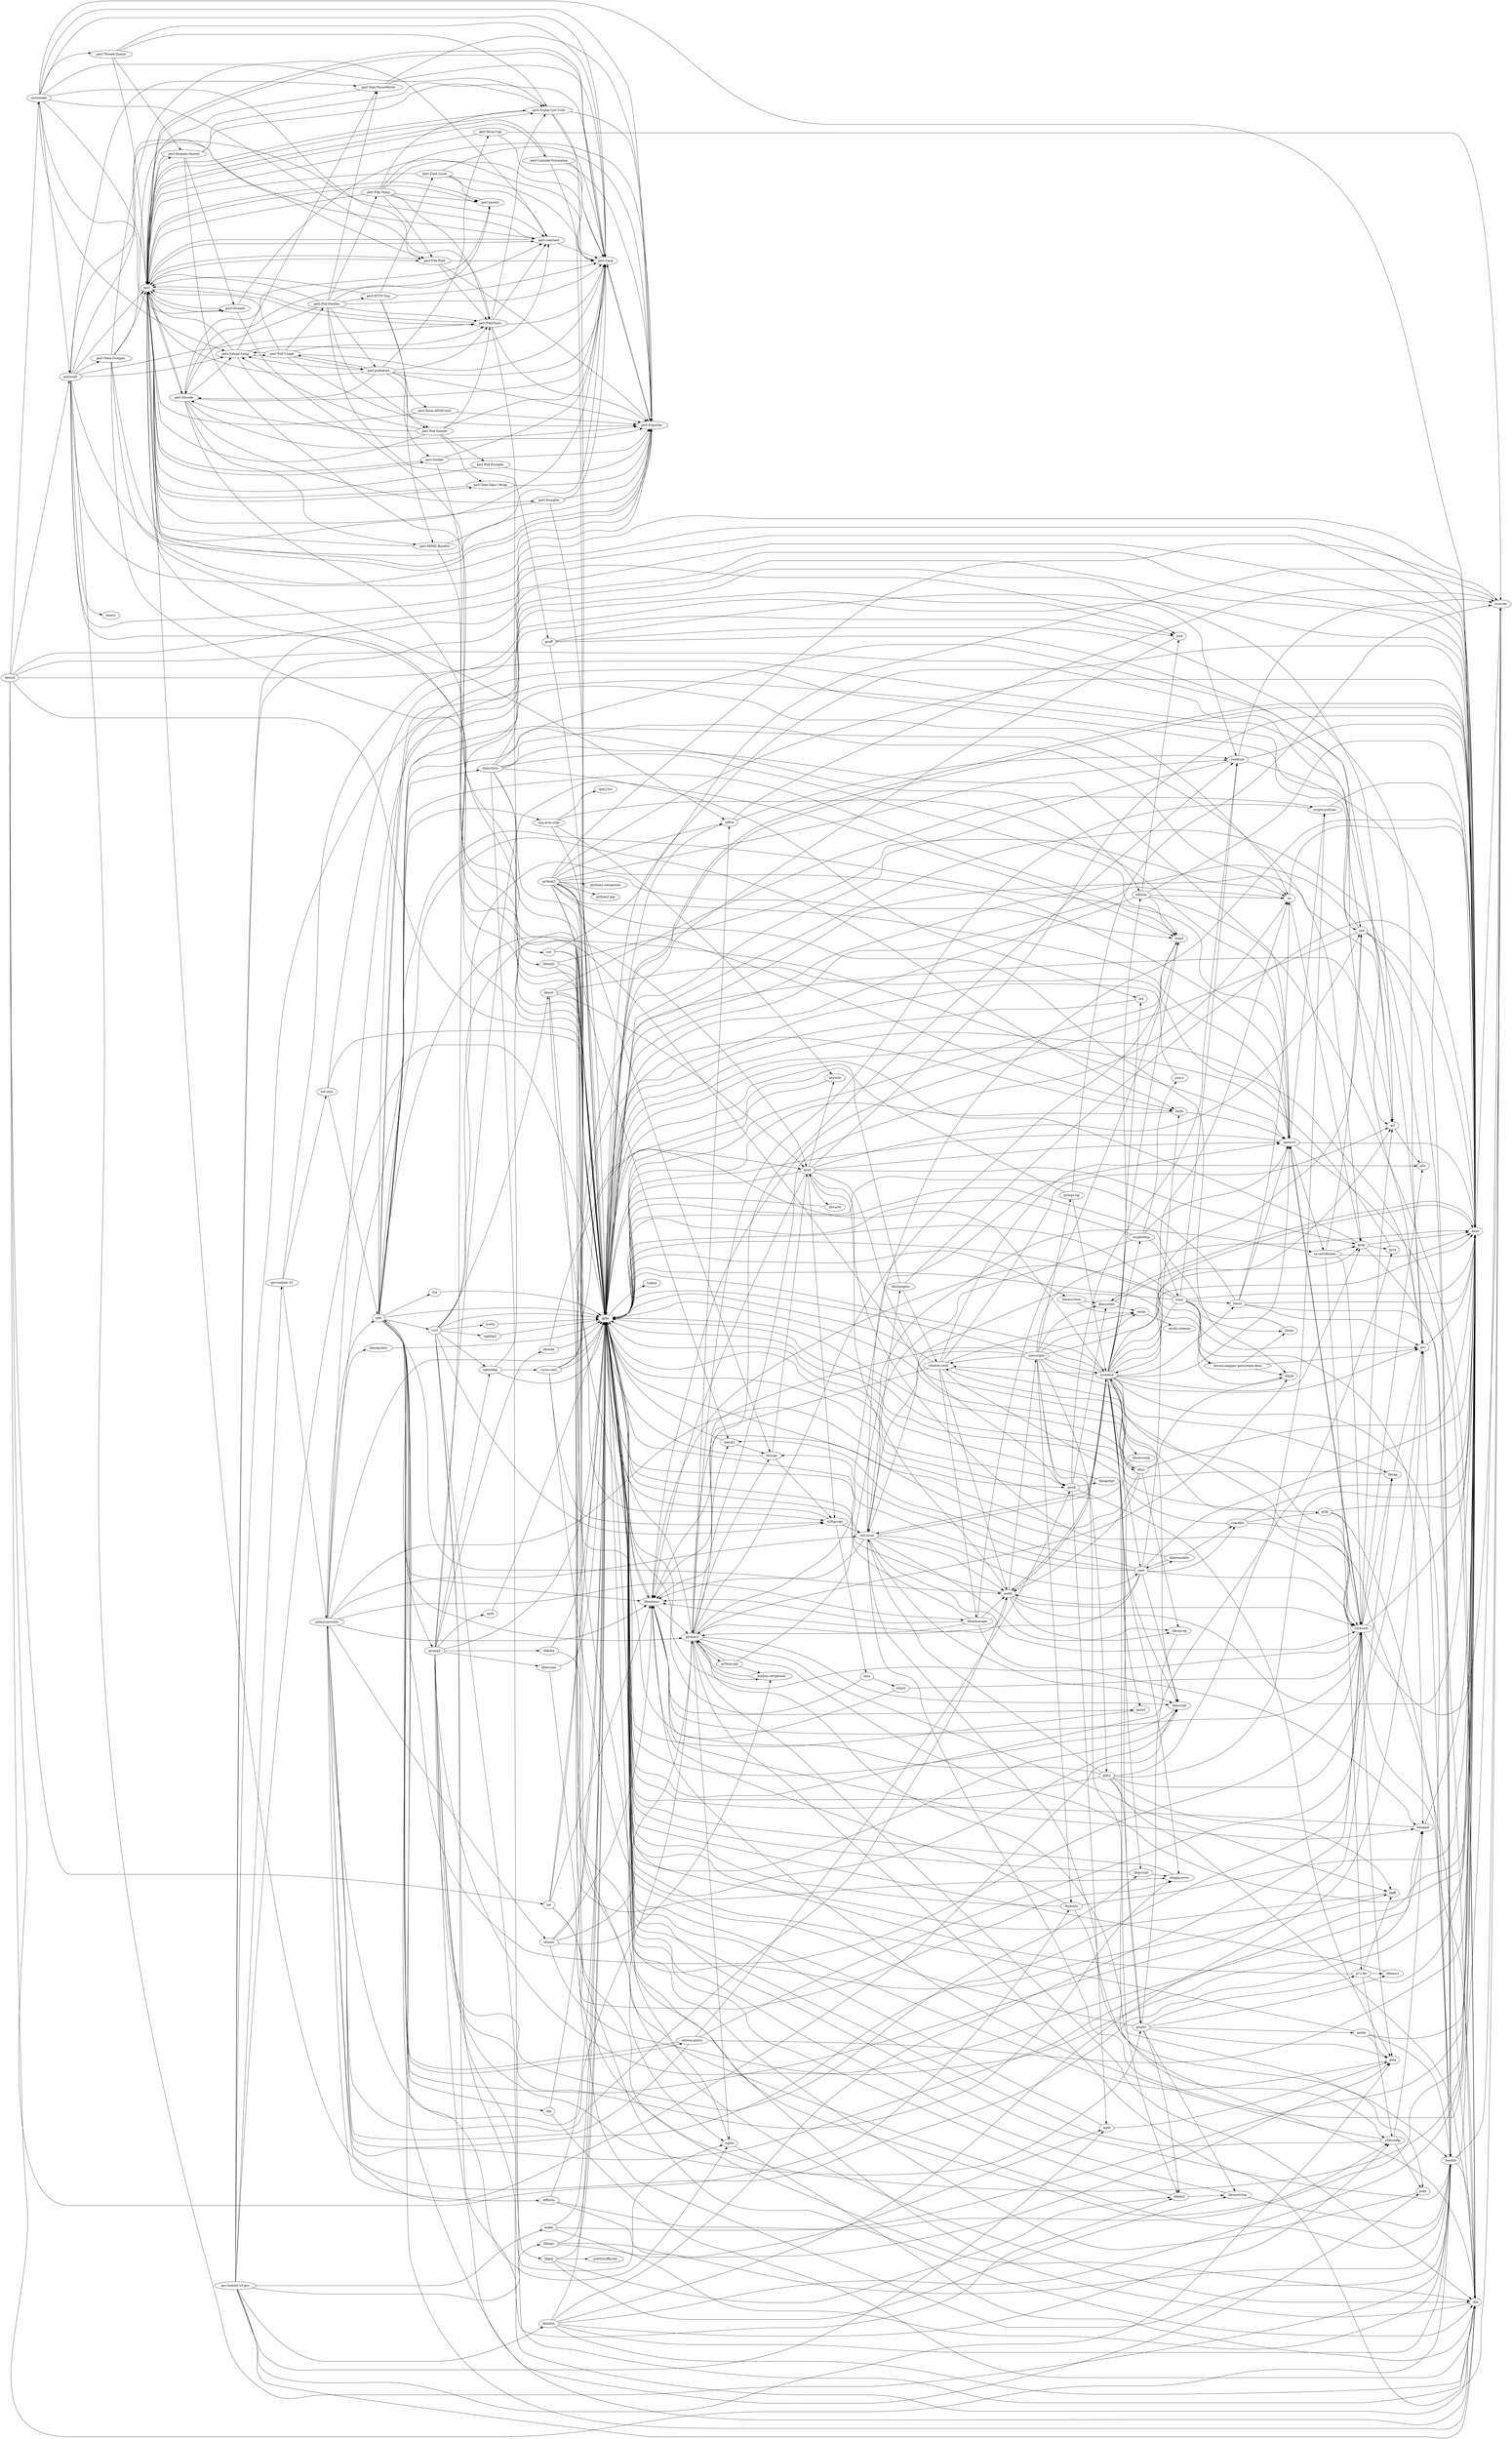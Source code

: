 digraph MyPicture {
	graph [rankdir=LR]
	"perl-Data-Dumper"
	"perl-Data-Dumper" -> perl
	"perl-Data-Dumper" -> glibc
	"perl-Data-Dumper" -> "perl-Carp"
	"perl-Data-Dumper" -> "perl-Exporter"
	"perl-Data-Dumper" -> "perl-Scalar-List-Utils"
	"perl-Data-Dumper" -> "perl-constant"
	perl
	perl -> "perl-Carp"
	perl -> "perl-Exporter"
	perl -> glibc
	perl -> "perl-PathTools"
	perl -> "perl-Socket"
	perl -> libxcrypt
	perl -> gdbm
	perl -> "perl-File-Path"
	perl -> "perl-Scalar-List-Utils"
	perl -> "perl-Text-Tabs+Wrap"
	perl -> "perl-Unicode-Normalize"
	perl -> "perl-constant"
	perl -> "perl-parent"
	perl -> "perl-threads"
	perl -> "perl-threads-shared"
	perl -> "perl-Encode"
	glibc
	glibc -> basesystem
	glibc -> bash
	glibc -> libselinux
	glibc -> tzdata
	"perl-Carp"
	"perl-Carp" -> perl
	"perl-Carp" -> "perl-Exporter"
	"perl-Exporter"
	"perl-Exporter" -> perl
	"perl-Exporter" -> "perl-Carp"
	"perl-Scalar-List-Utils"
	"perl-Scalar-List-Utils" -> perl
	"perl-Scalar-List-Utils" -> glibc
	"perl-Scalar-List-Utils" -> "perl-Carp"
	"perl-Scalar-List-Utils" -> "perl-Exporter"
	"perl-constant"
	"perl-constant" -> perl
	"perl-constant" -> "perl-Carp"
	basesystem
	basesystem -> filesystem
	basesystem -> setup
	bash
	bash -> filesystem
	bash -> glibc
	bash -> ncurses
	libselinux
	libselinux -> glibc
	libselinux -> pcre2
	libselinux -> libsepol
	libselinux -> python3
	tzdata
	pcre2
	pcre2 -> glibc
	libsepol
	libsepol -> bash
	libsepol -> glibc
	python3
	python3 -> bash
	python3 -> chkconfig
	python3 -> openssl
	python3 -> glibc
	python3 -> "python-setuptools"
	python3 -> "python-pip"
	python3 -> gdbm
	python3 -> bzip2
	python3 -> libxcrypt
	python3 -> expat
	python3 -> libffi
	python3 -> xz
	python3 -> ncurses
	python3 -> libnsl2
	python3 -> readline
	python3 -> sqlite
	python3 -> libtirpc
	python3 -> zlib
	chkconfig
	chkconfig -> popt
	chkconfig -> libselinux
	chkconfig -> libsepol
	chkconfig -> glibc
	openssl
	openssl -> bash
	openssl -> coreutils
	openssl -> glibc
	openssl -> zlib
	openssl -> "ca-certificates"
	openssl -> "crypto-policies"
	"python-setuptools"
	"python-setuptools" -> python3
	"python-pip"
	"python-pip" -> "ca-certificates"
	"python-pip" -> "python-setuptools"
	"python-pip" -> python3
	gdbm
	gdbm -> ncurses
	gdbm -> readline
	gdbm -> glibc
	bzip2
	bzip2 -> glibc
	libxcrypt
	libxcrypt -> glibc
	expat
	expat -> glibc
	libffi
	libffi -> glibc
	xz
	xz -> bash
	xz -> grep
	xz -> glibc
	ncurses
	ncurses -> glibc
	libnsl2
	libnsl2 -> glibc
	libnsl2 -> libtirpc
	readline
	readline -> bash
	readline -> glibc
	readline -> texinfo
	readline -> ncurses
	sqlite
	sqlite -> glibc
	sqlite -> zlib
	libtirpc
	libtirpc -> glibc
	libtirpc -> e2fsprogs
	libtirpc -> krb5
	zlib
	zlib -> glibc
	e2fsprogs
	e2fsprogs -> "util-linux"
	e2fsprogs -> glibc
	e2fsprogs -> fuse
	krb5
	krb5 -> bash
	krb5 -> coreutils
	krb5 -> gawk
	krb5 -> grep
	krb5 -> keyutils
	krb5 -> e2fsprogs
	krb5 -> openssl
	krb5 -> glibc
	krb5 -> libselinux
	krb5 -> libverto
	krb5 -> sed
	coreutils
	coreutils -> acl
	coreutils -> attr
	coreutils -> libcap
	coreutils -> openssl
	coreutils -> gmp
	coreutils -> glibc
	coreutils -> libselinux
	coreutils -> ncurses
	coreutils -> bash
	coreutils -> texinfo
	gawk
	gawk -> filesystem
	gawk -> glibc
	gawk -> gmp
	gawk -> mpfr
	gawk -> readline
	gawk -> libsigsegv
	grep
	grep -> bash
	grep -> texinfo
	grep -> pcre
	grep -> glibc
	keyutils
	keyutils -> glibc
	libverto
	libverto -> glibc
	sed
	sed -> bash
	sed -> texinfo
	sed -> acl
	sed -> libselinux
	sed -> glibc
	texinfo
	texinfo -> bash
	texinfo -> ncurses
	texinfo -> zlib
	texinfo -> glibc
	acl
	acl -> glibc
	acl -> attr
	attr
	attr -> glibc
	pcre
	pcre -> glibc
	filesystem
	filesystem -> bash
	filesystem -> setup
	gmp
	gmp -> glibc
	mpfr
	mpfr -> glibc
	mpfr -> gmp
	libsigsegv
	libsigsegv -> glibc
	setup
	setup -> "anolis-release"
	"anolis-release"
	libcap
	libcap -> gcc
	libcap -> glibc
	gcc
	gcc -> bash
	gcc -> texinfo
	gcc -> glibc
	"util-linux"
	"util-linux" -> bash
	"util-linux" -> glibc
	"util-linux" -> coreutils
	"util-linux" -> libselinux
	"util-linux" -> pam
	"util-linux" -> audit
	"util-linux" -> "libcap-ng"
	"util-linux" -> libxcrypt
	"util-linux" -> ncurses
	"util-linux" -> systemd
	"util-linux" -> libutempter
	"util-linux" -> zlib
	fuse
	fuse -> glibc
	fuse -> which
	which
	which -> coreutils
	which -> glibc
	pam
	pam -> bash
	pam -> glibc
	pam -> audit
	pam -> coreutils
	pam -> cracklib
	pam -> libxcrypt
	pam -> libdb
	pam -> libnsl2
	pam -> libpwquality
	pam -> libselinux
	pam -> libtirpc
	audit
	audit -> bash
	audit -> coreutils
	audit -> glibc
	audit -> initscripts
	audit -> "libcap-ng"
	audit -> krb5
	audit -> systemd
	audit -> python3
	"libcap-ng"
	"libcap-ng" -> glibc
	systemd
	systemd -> bash
	systemd -> glibc
	systemd -> "shadow-utils"
	systemd -> acl
	systemd -> coreutils
	systemd -> dbus
	systemd -> grep
	systemd -> audit
	systemd -> "util-linux"
	systemd -> bzip2
	systemd -> libcap
	systemd -> libxcrypt
	systemd -> cryptsetup
	systemd -> elfutils
	systemd -> gcc
	systemd -> libgcrypt
	systemd -> gnutls
	systemd -> "libgpg-error"
	systemd -> libidn2
	systemd -> kmod
	systemd -> lz4
	systemd -> xz
	systemd -> pam
	systemd -> pcre2
	systemd -> libseccomp
	systemd -> libselinux
	systemd -> zlib
	systemd -> openssl
	systemd -> sed
	libutempter
	libutempter -> bash
	libutempter -> glibc
	libutempter -> "shadow-utils"
	"shadow-utils"
	"shadow-utils" -> audit
	"shadow-utils" -> coreutils
	"shadow-utils" -> glibc
	"shadow-utils" -> acl
	"shadow-utils" -> attr
	"shadow-utils" -> libxcrypt
	"shadow-utils" -> libselinux
	"shadow-utils" -> libsemanage
	"shadow-utils" -> setup
	libsemanage
	libsemanage -> audit
	libsemanage -> bzip2
	libsemanage -> libselinux
	libsemanage -> libsepol
	libsemanage -> glibc
	libsemanage -> python3
	dbus
	dbus -> systemd
	dbus -> bash
	dbus -> "shadow-utils"
	dbus -> audit
	dbus -> "libcap-ng"
	dbus -> expat
	dbus -> glibc
	dbus -> libselinux
	cryptsetup
	cryptsetup -> glibc
	cryptsetup -> "util-linux"
	cryptsetup -> openssl
	cryptsetup -> lvm2
	cryptsetup -> "json-c"
	elfutils
	elfutils -> bash
	elfutils -> glibc
	elfutils -> zlib
	elfutils -> bzip2
	elfutils -> xz
	elfutils -> zstd
	libgcrypt
	libgcrypt -> glibc
	libgcrypt -> "libgpg-error"
	gnutls
	gnutls -> "crypto-policies"
	gnutls -> glibc
	gnutls -> gmp
	gnutls -> nettle
	gnutls -> libidn2
	gnutls -> "p11-kit"
	gnutls -> libtasn1
	gnutls -> libunistring
	"libgpg-error"
	"libgpg-error" -> glibc
	libidn2
	libidn2 -> libunistring
	libidn2 -> glibc
	kmod
	kmod -> bash
	kmod -> glibc
	kmod -> openssl
	kmod -> gcc
	kmod -> xz
	kmod -> zlib
	lz4
	lz4 -> glibc
	libseccomp
	libseccomp -> glibc
	libunistring
	libunistring -> texinfo
	libunistring -> glibc
	"crypto-policies"
	"crypto-policies" -> bash
	"crypto-policies" -> python3
	nettle
	nettle -> bash
	nettle -> glibc
	nettle -> texinfo
	nettle -> gmp
	"p11-kit"
	"p11-kit" -> glibc
	"p11-kit" -> libffi
	"p11-kit" -> bash
	"p11-kit" -> chkconfig
	"p11-kit" -> libtasn1
	libtasn1
	libtasn1 -> glibc
	zstd
	zstd -> glibc
	lvm2
	lvm2 -> bash
	lvm2 -> glibc
	lvm2 -> libselinux
	lvm2 -> libsepol
	lvm2 -> systemd
	lvm2 -> "util-linux"
	lvm2 -> gcc
	lvm2 -> "device-mapper-persistent-data"
	lvm2 -> libaio
	lvm2 -> readline
	lvm2 -> kmod
	"json-c"
	"json-c" -> glibc
	"device-mapper-persistent-data"
	"device-mapper-persistent-data" -> expat
	"device-mapper-persistent-data" -> glibc
	"device-mapper-persistent-data" -> libaio
	"device-mapper-persistent-data" -> gcc
	libaio
	libaio -> glibc
	initscripts
	initscripts -> bash
	initscripts -> coreutils
	initscripts -> filesystem
	initscripts -> findutils
	initscripts -> gawk
	initscripts -> grep
	initscripts -> glib2
	initscripts -> popt
	initscripts -> "procps-ng"
	initscripts -> glibc
	initscripts -> setup
	initscripts -> "shadow-utils"
	initscripts -> systemd
	initscripts -> "util-linux"
	findutils
	findutils -> bash
	findutils -> texinfo
	findutils -> glibc
	findutils -> libselinux
	glib2
	glib2 -> bash
	glib2 -> glibc
	glib2 -> libffi
	glib2 -> gcc
	glib2 -> gnutls
	glib2 -> "util-linux"
	glib2 -> pcre
	glib2 -> libselinux
	glib2 -> zlib
	popt
	popt -> glibc
	"procps-ng"
	"procps-ng" -> glibc
	"procps-ng" -> ncurses
	"procps-ng" -> systemd
	cracklib
	cracklib -> bash
	cracklib -> glibc
	cracklib -> gzip
	cracklib -> zlib
	libdb
	libdb -> glibc
	libdb -> openssl
	libpwquality
	libpwquality -> cracklib
	libpwquality -> pam
	libpwquality -> glibc
	gzip
	gzip -> bash
	gzip -> texinfo
	gzip -> coreutils
	gzip -> glibc
	"ca-certificates"
	"ca-certificates" -> bash
	"ca-certificates" -> coreutils
	"ca-certificates" -> grep
	"ca-certificates" -> "p11-kit"
	"ca-certificates" -> sed
	"perl-PathTools"
	"perl-PathTools" -> perl
	"perl-PathTools" -> glibc
	"perl-PathTools" -> "perl-Carp"
	"perl-PathTools" -> "perl-Exporter"
	"perl-PathTools" -> "perl-Scalar-List-Utils"
	"perl-PathTools" -> "perl-constant"
	"perl-Socket"
	"perl-Socket" -> perl
	"perl-Socket" -> glibc
	"perl-Socket" -> "perl-Carp"
	"perl-Socket" -> "perl-Exporter"
	"perl-File-Path"
	"perl-File-Path" -> perl
	"perl-File-Path" -> "perl-Carp"
	"perl-File-Path" -> "perl-PathTools"
	"perl-File-Path" -> "perl-Exporter"
	"perl-Text-Tabs+Wrap"
	"perl-Text-Tabs+Wrap" -> perl
	"perl-Text-Tabs+Wrap" -> "perl-Exporter"
	"perl-Unicode-Normalize"
	"perl-Unicode-Normalize" -> perl
	"perl-Unicode-Normalize" -> glibc
	"perl-Unicode-Normalize" -> "perl-Carp"
	"perl-Unicode-Normalize" -> "perl-Exporter"
	"perl-parent"
	"perl-parent" -> perl
	"perl-threads"
	"perl-threads" -> perl
	"perl-threads" -> glibc
	"perl-threads" -> "perl-Carp"
	"perl-threads-shared"
	"perl-threads-shared" -> perl
	"perl-threads-shared" -> glibc
	"perl-threads-shared" -> "perl-Carp"
	"perl-threads-shared" -> "perl-Scalar-List-Utils"
	"perl-threads-shared" -> "perl-threads"
	"perl-Encode"
	"perl-Encode" -> perl
	"perl-Encode" -> glibc
	"perl-Encode" -> "perl-Carp"
	"perl-Encode" -> "perl-Exporter"
	"perl-Encode" -> "perl-Getopt-Long"
	"perl-Encode" -> "perl-MIME-Base64"
	"perl-Encode" -> "perl-Storable"
	"perl-Encode" -> "perl-constant"
	"perl-Encode" -> "perl-parent"
	"perl-Getopt-Long"
	"perl-Getopt-Long" -> perl
	"perl-Getopt-Long" -> "perl-Exporter"
	"perl-Getopt-Long" -> "perl-Pod-Usage"
	"perl-Getopt-Long" -> "perl-Text-ParseWords"
	"perl-Getopt-Long" -> "perl-constant"
	"perl-MIME-Base64"
	"perl-MIME-Base64" -> perl
	"perl-MIME-Base64" -> glibc
	"perl-MIME-Base64" -> "perl-Exporter"
	"perl-Storable"
	"perl-Storable" -> perl
	"perl-Storable" -> glibc
	"perl-Storable" -> "perl-Carp"
	"perl-Storable" -> "perl-Exporter"
	"perl-Pod-Usage"
	"perl-Pod-Usage" -> perl
	"perl-Pod-Usage" -> "perl-Carp"
	"perl-Pod-Usage" -> "perl-Exporter"
	"perl-Pod-Usage" -> "perl-PathTools"
	"perl-Pod-Usage" -> "perl-Getopt-Long"
	"perl-Pod-Usage" -> "perl-podlators"
	"perl-Pod-Usage" -> "perl-Pod-Perldoc"
	"perl-Text-ParseWords"
	"perl-Text-ParseWords" -> perl
	"perl-Text-ParseWords" -> "perl-Carp"
	"perl-Text-ParseWords" -> "perl-Exporter"
	"perl-podlators"
	"perl-podlators" -> perl
	"perl-podlators" -> "perl-Carp"
	"perl-podlators" -> "perl-Encode"
	"perl-podlators" -> "perl-Exporter"
	"perl-podlators" -> "perl-PathTools"
	"perl-podlators" -> "perl-Getopt-Long"
	"perl-podlators" -> "perl-Pod-Simple"
	"perl-podlators" -> "perl-Pod-Usage"
	"perl-podlators" -> "perl-Term-ANSIColor"
	"perl-podlators" -> "perl-Term-Cap"
	"perl-Pod-Perldoc"
	"perl-Pod-Perldoc" -> perl
	"perl-Pod-Perldoc" -> groff
	"perl-Pod-Perldoc" -> "perl-Carp"
	"perl-Pod-Perldoc" -> "perl-Encode"
	"perl-Pod-Perldoc" -> "perl-PathTools"
	"perl-Pod-Perldoc" -> "perl-File-Temp"
	"perl-Pod-Perldoc" -> "perl-HTTP-Tiny"
	"perl-Pod-Perldoc" -> "perl-podlators"
	"perl-Pod-Perldoc" -> "perl-Pod-Simple"
	"perl-Pod-Perldoc" -> "perl-Text-ParseWords"
	"perl-Pod-Perldoc" -> "perl-parent"
	groff
	groff -> bash
	groff -> sed
	groff -> gcc
	groff -> glibc
	"perl-File-Temp"
	"perl-File-Temp" -> perl
	"perl-File-Temp" -> "perl-Carp"
	"perl-File-Temp" -> "perl-PathTools"
	"perl-File-Temp" -> "perl-Exporter"
	"perl-File-Temp" -> "perl-File-Path"
	"perl-File-Temp" -> "perl-Scalar-List-Utils"
	"perl-File-Temp" -> "perl-constant"
	"perl-File-Temp" -> "perl-parent"
	"perl-HTTP-Tiny"
	"perl-HTTP-Tiny" -> perl
	"perl-HTTP-Tiny" -> "perl-Carp"
	"perl-HTTP-Tiny" -> "perl-MIME-Base64"
	"perl-HTTP-Tiny" -> "perl-Socket"
	"perl-HTTP-Tiny" -> "perl-Time-Local"
	"perl-Pod-Simple"
	"perl-Pod-Simple" -> perl
	"perl-Pod-Simple" -> "perl-Carp"
	"perl-Pod-Simple" -> "perl-PathTools"
	"perl-Pod-Simple" -> "perl-Encode"
	"perl-Pod-Simple" -> "perl-Getopt-Long"
	"perl-Pod-Simple" -> "perl-Pod-Escapes"
	"perl-Pod-Simple" -> "perl-Text-Tabs+Wrap"
	"perl-Pod-Escapes"
	"perl-Pod-Escapes" -> perl
	"perl-Pod-Escapes" -> "perl-Exporter"
	"perl-Time-Local"
	"perl-Time-Local" -> perl
	"perl-Time-Local" -> "perl-Carp"
	"perl-Time-Local" -> "perl-Exporter"
	"perl-Time-Local" -> "perl-constant"
	"perl-Time-Local" -> "perl-parent"
	"perl-Term-ANSIColor"
	"perl-Term-ANSIColor" -> perl
	"perl-Term-ANSIColor" -> "perl-Exporter"
	"perl-Term-Cap"
	"perl-Term-Cap" -> ncurses
	"perl-Term-Cap" -> perl
	"perl-Term-Cap" -> "perl-Carp"
	m4
	m4 -> bash
	m4 -> texinfo
	m4 -> glibc
	emacs
	"perl-Thread-Queue"
	"perl-Thread-Queue" -> perl
	"perl-Thread-Queue" -> "perl-Carp"
	"perl-Thread-Queue" -> "perl-Scalar-List-Utils"
	"perl-Thread-Queue" -> "perl-threads-shared"
	diffutils
	diffutils -> bash
	diffutils -> glibc
	diffutils -> texinfo
	"python2-setuptools"
	"python2-pip"
	python2
	python2 -> bash
	python2 -> chkconfig
	python2 -> glibc
	python2 -> expat
	python2 -> gdbm
	python2 -> bzip2
	python2 -> libxcrypt
	python2 -> openssl
	python2 -> libdb
	python2 -> libffi
	python2 -> ncurses
	python2 -> libnsl2
	python2 -> readline
	python2 -> sqlite
	python2 -> libtirpc
	python2 -> zlib
	python2 -> "python2-pip"
	python2 -> "python2-setuptools"
	setools
	setools -> glibc
	setools -> python3
	setools -> libselinux
	setools -> libsepol
	setools -> "python-setuptools"
	checkpolicy
	checkpolicy -> glibc
	policycoreutils
	policycoreutils -> bash
	policycoreutils -> coreutils
	policycoreutils -> diffutils
	policycoreutils -> gawk
	policycoreutils -> grep
	policycoreutils -> audit
	policycoreutils -> libselinux
	policycoreutils -> libsemanage
	policycoreutils -> libsepol
	policycoreutils -> rpm
	policycoreutils -> glibc
	policycoreutils -> sed
	policycoreutils -> "util-linux"
	policycoreutils -> python3
	policycoreutils -> checkpolicy
	policycoreutils -> setools
	rpm
	rpm -> acl
	rpm -> audit
	rpm -> bzip2
	rpm -> libcap
	rpm -> openssl
	rpm -> libdb
	rpm -> glibc
	rpm -> elfutils
	rpm -> "ima-evm-utils"
	rpm -> lua
	rpm -> xz
	rpm -> file
	rpm -> popt
	rpm -> python3
	rpm -> sqlite
	rpm -> zlib
	rpm -> zstd
	rpm -> bash
	rpm -> coreutils
	rpm -> curl
	rpm -> libarchive
	rpm -> gnupg2
	rpm -> libselinux
	rpm -> "selinux-policy"
	rpm -> dbus
	"ima-evm-utils"
	"ima-evm-utils" -> openssl
	"ima-evm-utils" -> keyutils
	"ima-evm-utils" -> "tpm2-tss"
	"ima-evm-utils" -> glibc
	lua
	lua -> glibc
	file
	file -> zlib
	file -> glibc
	curl
	curl -> glibc
	curl -> openssl
	curl -> zlib
	curl -> brotli
	curl -> e2fsprogs
	curl -> krb5
	curl -> libidn2
	curl -> openldap
	curl -> nghttp2
	curl -> libpsl
	curl -> libssh
	libarchive
	libarchive -> acl
	libarchive -> bzip2
	libarchive -> openssl
	libarchive -> lz4
	libarchive -> xz
	libarchive -> libxml2
	libarchive -> zlib
	libarchive -> zstd
	libarchive -> glibc
	gnupg2
	gnupg2 -> bash
	gnupg2 -> libassuan
	gnupg2 -> bzip2
	gnupg2 -> glibc
	gnupg2 -> libgcrypt
	gnupg2 -> gnutls
	gnupg2 -> "libgpg-error"
	gnupg2 -> libksba
	gnupg2 -> openldap
	gnupg2 -> npth
	gnupg2 -> readline
	gnupg2 -> sqlite
	gnupg2 -> libusbx
	gnupg2 -> zlib
	"selinux-policy"
	"selinux-policy" -> gawk
	"selinux-policy" -> bash
	"selinux-policy" -> coreutils
	"selinux-policy" -> policycoreutils
	"selinux-policy" -> rpm
	libassuan
	libassuan -> "libgpg-error"
	libassuan -> glibc
	libksba
	libksba -> "libgpg-error"
	libksba -> glibc
	openldap
	openldap -> openssl
	openldap -> glibc
	openldap -> "cyrus-sasl"
	npth
	npth -> glibc
	libusbx
	libusbx -> glibc
	libusbx -> systemd
	"cyrus-sasl"
	"cyrus-sasl" -> glibc
	"cyrus-sasl" -> e2fsprogs
	"cyrus-sasl" -> libxcrypt
	"cyrus-sasl" -> libdb
	"cyrus-sasl" -> krb5
	libxml2
	libxml2 -> glibc
	libxml2 -> xz
	libxml2 -> zlib
	brotli
	brotli -> glibc
	nghttp2
	nghttp2 -> glibc
	libpsl
	libpsl -> libidn2
	libpsl -> libunistring
	libpsl -> "publicsuffix-list"
	libpsl -> glibc
	libssh
	libssh -> "crypto-policies"
	libssh -> glibc
	libssh -> e2fsprogs
	libssh -> openssl
	libssh -> krb5
	libssh -> zlib
	"publicsuffix-list"
	"tpm2-tss"
	"scl-utils"
	"scl-utils" -> bash
	"scl-utils" -> rpm
	"scl-utils" -> glibc
	make
	make -> bash
	make -> texinfo
	make -> glibc
	libmpc
	libmpc -> gmp
	libmpc -> mpfr
	libmpc -> glibc
	"gcc-toolset-10"
	"gcc-toolset-10" -> bash
	"gcc-toolset-10" -> policycoreutils
	"gcc-toolset-10" -> "scl-utils"
	binutils
	binutils -> bash
	binutils -> texinfo
	binutils -> chkconfig
	binutils -> coreutils
	binutils -> glibc
	binutils -> gcc
	binutils -> zlib
	tar
	tar -> bash
	tar -> texinfo
	tar -> acl
	tar -> libselinux
	tar -> glibc
	"gcc-toolset-10-gcc"
	"gcc-toolset-10-gcc" -> bash
	"gcc-toolset-10-gcc" -> binutils
	"gcc-toolset-10-gcc" -> "gcc-toolset-10"
	"gcc-toolset-10-gcc" -> glibc
	"gcc-toolset-10-gcc" -> gcc
	"gcc-toolset-10-gcc" -> gmp
	"gcc-toolset-10-gcc" -> libmpc
	"gcc-toolset-10-gcc" -> mpfr
	"gcc-toolset-10-gcc" -> zlib
	"gcc-toolset-10-gcc" -> zstd
	"gcc-toolset-10-gcc" -> make
	automake
	automake -> bash
	automake -> perl
	automake -> autoconf
	automake -> "perl-Carp"
	automake -> "perl-Exporter"
	automake -> "perl-File-Path"
	automake -> "perl-PathTools"
	automake -> "perl-Getopt-Long"
	automake -> "perl-Thread-Queue"
	automake -> "perl-constant"
	automake -> "perl-threads"
	autoconf
	autoconf -> bash
	autoconf -> texinfo
	autoconf -> perl
	autoconf -> emacs
	autoconf -> m4
	autoconf -> "perl-Carp"
	autoconf -> "perl-PathTools"
	autoconf -> "perl-Data-Dumper"
	autoconf -> "perl-Exporter"
	autoconf -> "perl-File-Path"
	autoconf -> "perl-Getopt-Long"
	autoconf -> "perl-Text-ParseWords"
	autoconf -> "perl-constant"
	libtool
	libtool -> bash
	libtool -> texinfo
	libtool -> autoconf
	libtool -> automake
	libtool -> findutils
	libtool -> gcc
	libtool -> sed
	libtool -> tar
	libtool -> glibc
}

